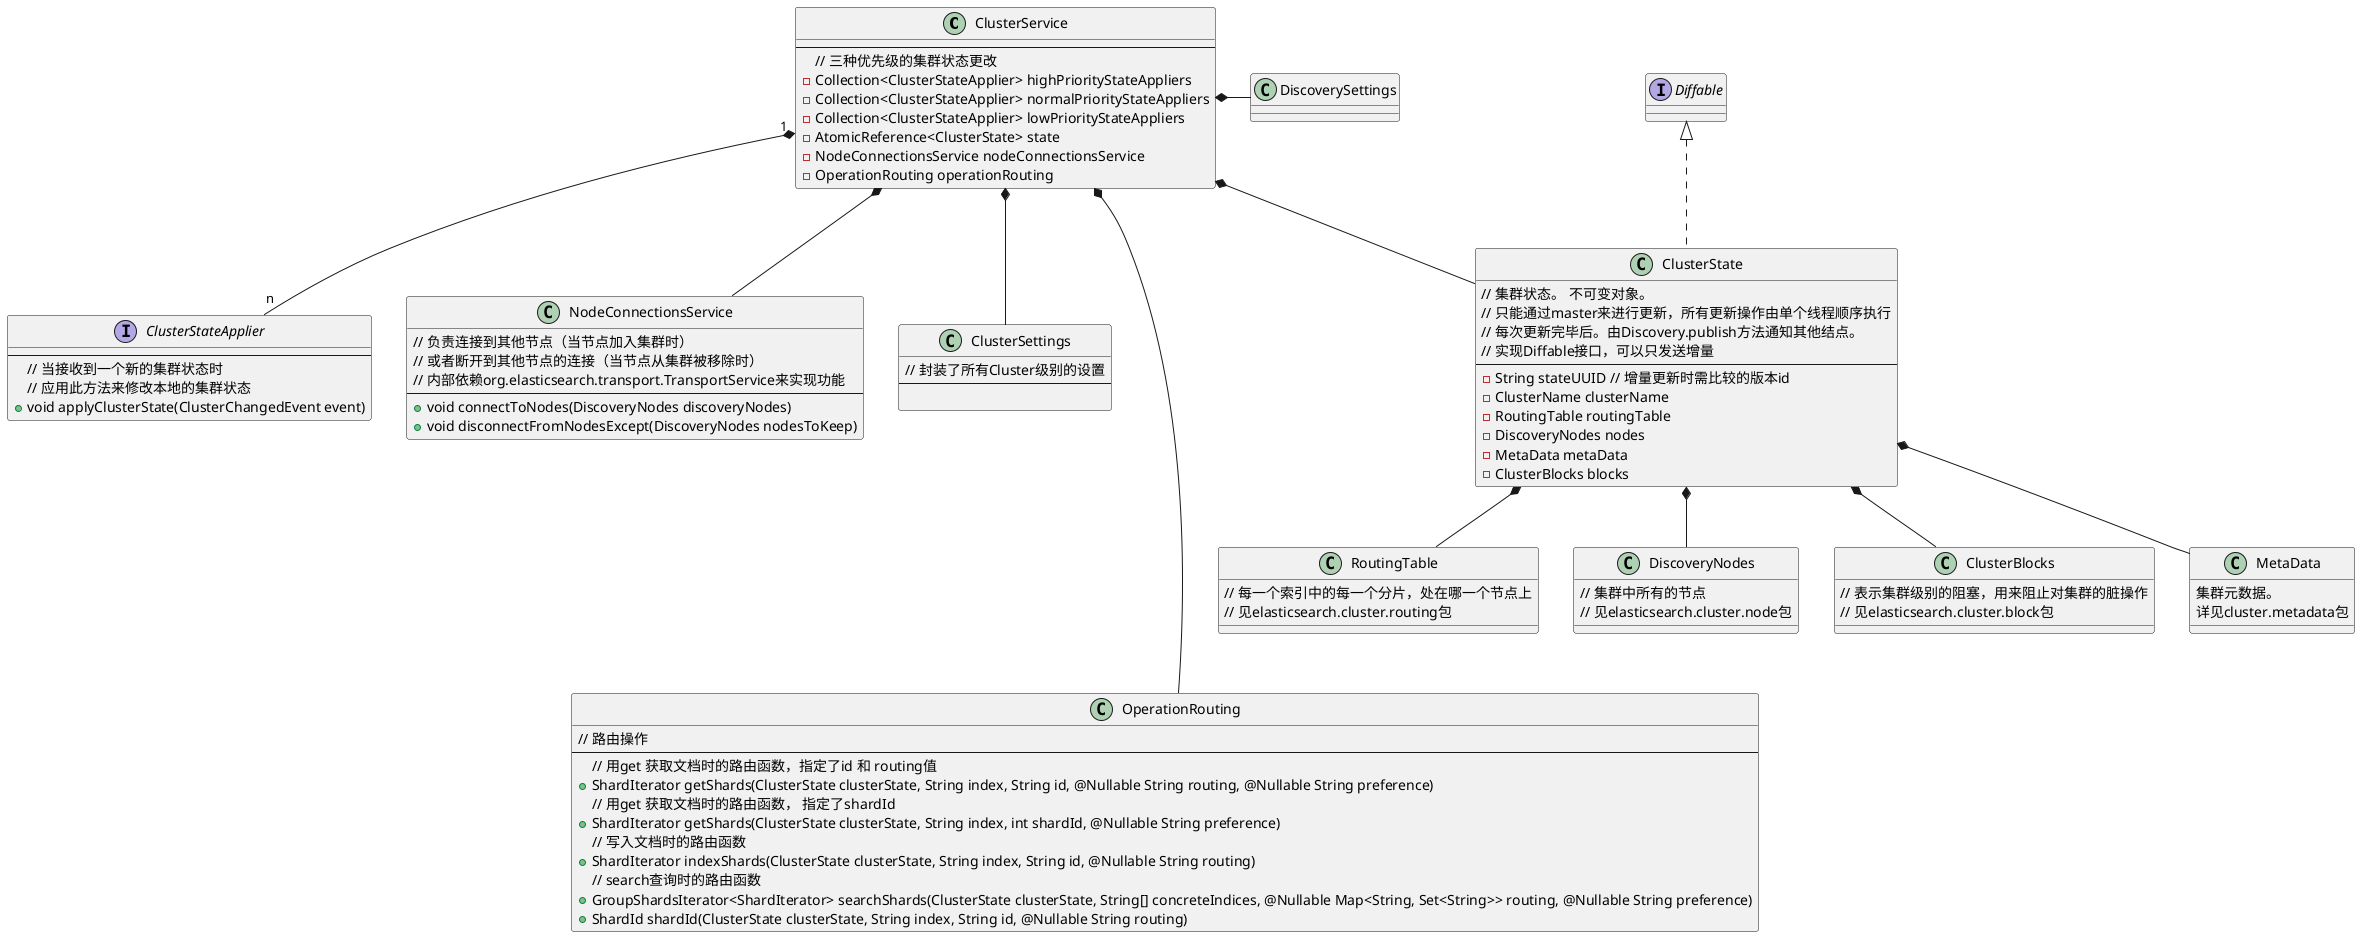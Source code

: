 @startuml

class ClusterService{
    ---
    // 三种优先级的集群状态更改
    -Collection<ClusterStateApplier> highPriorityStateAppliers
    -Collection<ClusterStateApplier> normalPriorityStateAppliers
    -Collection<ClusterStateApplier> lowPriorityStateAppliers
    -AtomicReference<ClusterState> state
    -NodeConnectionsService nodeConnectionsService
    -OperationRouting operationRouting
}

class ClusterSettings{
    // 封装了所有Cluster级别的设置
    ---

}

interface ClusterStateApplier{
    ---
    // 当接收到一个新的集群状态时
    // 应用此方法来修改本地的集群状态
    +void applyClusterState(ClusterChangedEvent event)
}

class ClusterState implements Diffable{
    // 集群状态。 不可变对象。
    // 只能通过master来进行更新，所有更新操作由单个线程顺序执行
    // 每次更新完毕后。由Discovery.publish方法通知其他结点。
    // 实现Diffable接口，可以只发送增量
    ---
    -String stateUUID // 增量更新时需比较的版本id
    -ClusterName clusterName
    -RoutingTable routingTable
    -DiscoveryNodes nodes
    -MetaData metaData
    -ClusterBlocks blocks
}

class MetaData{
    集群元数据。
    详见cluster.metadata包
}

class RoutingTable{
    // 每一个索引中的每一个分片，处在哪一个节点上
    // 见elasticsearch.cluster.routing包
}

class DiscoveryNodes{
    // 集群中所有的节点
    // 见elasticsearch.cluster.node包
}

class ClusterBlocks{
    // 表示集群级别的阻塞，用来阻止对集群的脏操作
    // 见elasticsearch.cluster.block包
}

class NodeConnectionsService{
    // 负责连接到其他节点（当节点加入集群时）
    // 或者断开到其他节点的连接（当节点从集群被移除时）
    // 内部依赖org.elasticsearch.transport.TransportService来实现功能
    ---
    +void connectToNodes(DiscoveryNodes discoveryNodes)
    +void disconnectFromNodesExcept(DiscoveryNodes nodesToKeep)
}

class OperationRouting{
    // 路由操作
    ---
    // 用get 获取文档时的路由函数，指定了id 和 routing值
    +ShardIterator getShards(ClusterState clusterState, String index, String id, @Nullable String routing, @Nullable String preference)
    // 用get 获取文档时的路由函数， 指定了shardId
    +ShardIterator getShards(ClusterState clusterState, String index, int shardId, @Nullable String preference)
    // 写入文档时的路由函数
    +ShardIterator indexShards(ClusterState clusterState, String index, String id, @Nullable String routing)
    // search查询时的路由函数
    +GroupShardsIterator<ShardIterator> searchShards(ClusterState clusterState, String[] concreteIndices, @Nullable Map<String, Set<String>> routing, @Nullable String preference)
    +ShardId shardId(ClusterState clusterState, String index, String id, @Nullable String routing)
}

ClusterService *-- ClusterSettings

ClusterService *- DiscoverySettings

ClusterService *---- OperationRouting

ClusterService "1" *-- "n" ClusterStateApplier

ClusterService *-- ClusterState

ClusterService *-- NodeConnectionsService

ClusterState *-- RoutingTable

ClusterState *-- DiscoveryNodes

ClusterState *-- MetaData

ClusterState *-- ClusterBlocks



@enduml